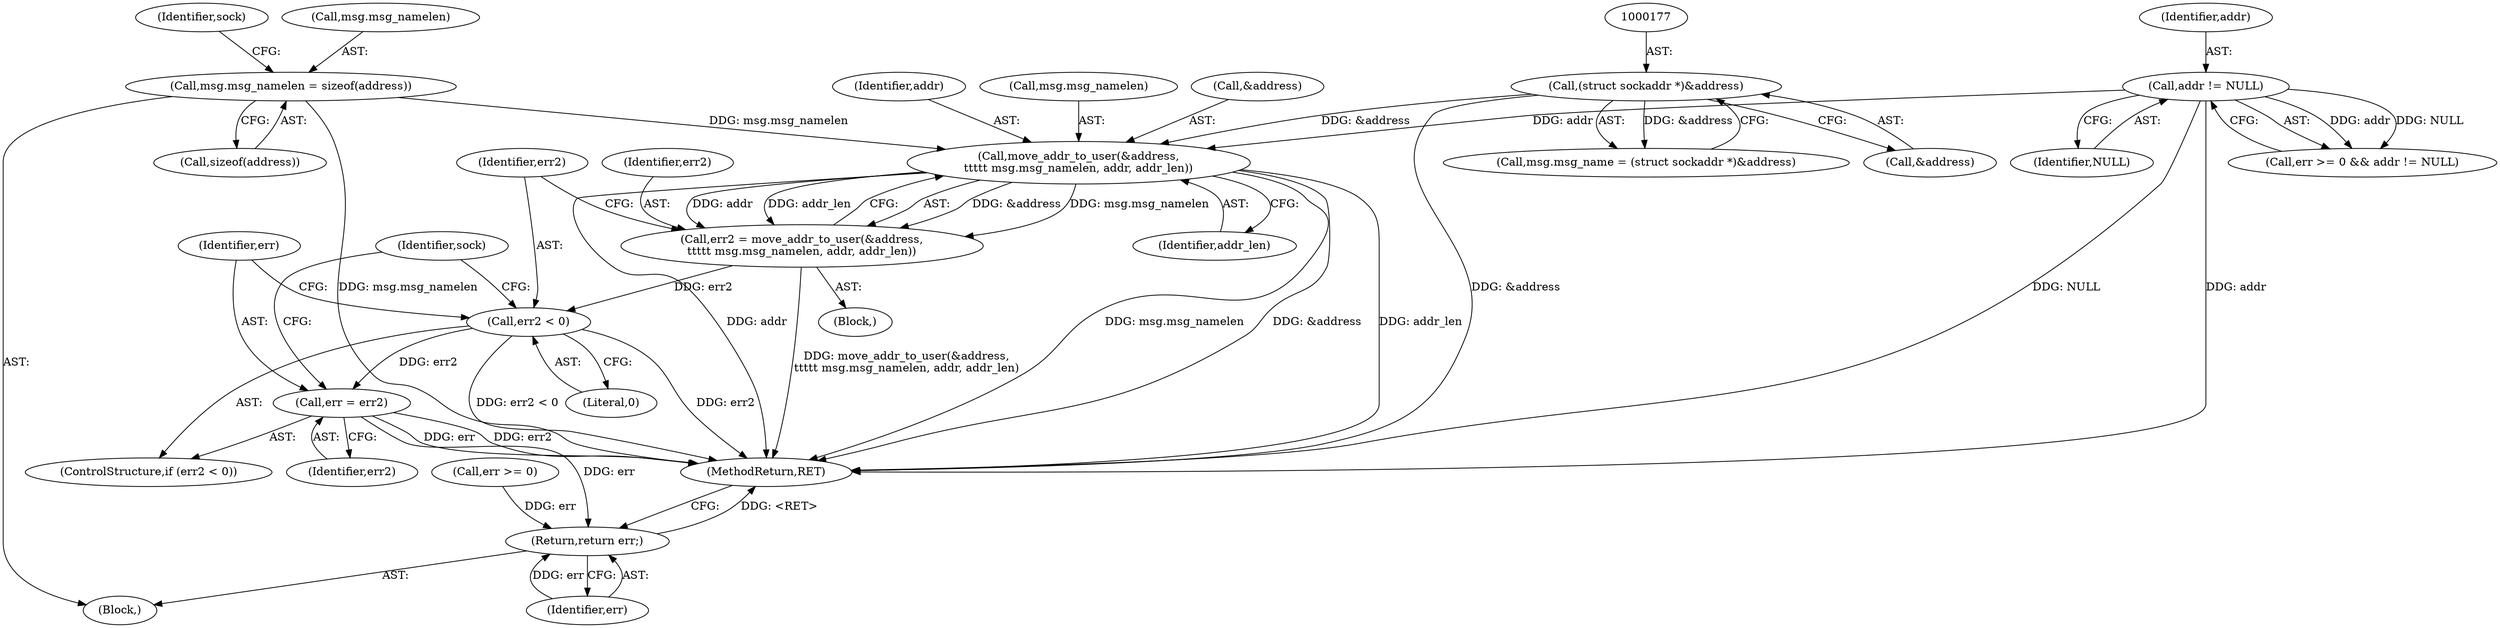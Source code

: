 digraph "1_linux_f3d3342602f8bcbf37d7c46641cb9bca7618eb1c_30@API" {
"1000216" [label="(Call,move_addr_to_user(&address,\n\t\t\t\t\t msg.msg_namelen, addr, addr_len))"];
"1000176" [label="(Call,(struct sockaddr *)&address)"];
"1000180" [label="(Call,msg.msg_namelen = sizeof(address))"];
"1000210" [label="(Call,addr != NULL)"];
"1000214" [label="(Call,err2 = move_addr_to_user(&address,\n\t\t\t\t\t msg.msg_namelen, addr, addr_len))"];
"1000225" [label="(Call,err2 < 0)"];
"1000228" [label="(Call,err = err2)"];
"1000237" [label="(Return,return err;)"];
"1000226" [label="(Identifier,err2)"];
"1000213" [label="(Block,)"];
"1000223" [label="(Identifier,addr_len)"];
"1000233" [label="(Identifier,sock)"];
"1000237" [label="(Return,return err;)"];
"1000219" [label="(Call,msg.msg_namelen)"];
"1000172" [label="(Call,msg.msg_name = (struct sockaddr *)&address)"];
"1000214" [label="(Call,err2 = move_addr_to_user(&address,\n\t\t\t\t\t msg.msg_namelen, addr, addr_len))"];
"1000210" [label="(Call,addr != NULL)"];
"1000224" [label="(ControlStructure,if (err2 < 0))"];
"1000190" [label="(Identifier,sock)"];
"1000239" [label="(MethodReturn,RET)"];
"1000176" [label="(Call,(struct sockaddr *)&address)"];
"1000181" [label="(Call,msg.msg_namelen)"];
"1000217" [label="(Call,&address)"];
"1000206" [label="(Call,err >= 0 && addr != NULL)"];
"1000222" [label="(Identifier,addr)"];
"1000114" [label="(Block,)"];
"1000230" [label="(Identifier,err2)"];
"1000212" [label="(Identifier,NULL)"];
"1000229" [label="(Identifier,err)"];
"1000225" [label="(Call,err2 < 0)"];
"1000238" [label="(Identifier,err)"];
"1000228" [label="(Call,err = err2)"];
"1000211" [label="(Identifier,addr)"];
"1000180" [label="(Call,msg.msg_namelen = sizeof(address))"];
"1000215" [label="(Identifier,err2)"];
"1000178" [label="(Call,&address)"];
"1000207" [label="(Call,err >= 0)"];
"1000227" [label="(Literal,0)"];
"1000216" [label="(Call,move_addr_to_user(&address,\n\t\t\t\t\t msg.msg_namelen, addr, addr_len))"];
"1000184" [label="(Call,sizeof(address))"];
"1000216" -> "1000214"  [label="AST: "];
"1000216" -> "1000223"  [label="CFG: "];
"1000217" -> "1000216"  [label="AST: "];
"1000219" -> "1000216"  [label="AST: "];
"1000222" -> "1000216"  [label="AST: "];
"1000223" -> "1000216"  [label="AST: "];
"1000214" -> "1000216"  [label="CFG: "];
"1000216" -> "1000239"  [label="DDG: addr_len"];
"1000216" -> "1000239"  [label="DDG: msg.msg_namelen"];
"1000216" -> "1000239"  [label="DDG: &address"];
"1000216" -> "1000239"  [label="DDG: addr"];
"1000216" -> "1000214"  [label="DDG: &address"];
"1000216" -> "1000214"  [label="DDG: msg.msg_namelen"];
"1000216" -> "1000214"  [label="DDG: addr"];
"1000216" -> "1000214"  [label="DDG: addr_len"];
"1000176" -> "1000216"  [label="DDG: &address"];
"1000180" -> "1000216"  [label="DDG: msg.msg_namelen"];
"1000210" -> "1000216"  [label="DDG: addr"];
"1000176" -> "1000172"  [label="AST: "];
"1000176" -> "1000178"  [label="CFG: "];
"1000177" -> "1000176"  [label="AST: "];
"1000178" -> "1000176"  [label="AST: "];
"1000172" -> "1000176"  [label="CFG: "];
"1000176" -> "1000239"  [label="DDG: &address"];
"1000176" -> "1000172"  [label="DDG: &address"];
"1000180" -> "1000114"  [label="AST: "];
"1000180" -> "1000184"  [label="CFG: "];
"1000181" -> "1000180"  [label="AST: "];
"1000184" -> "1000180"  [label="AST: "];
"1000190" -> "1000180"  [label="CFG: "];
"1000180" -> "1000239"  [label="DDG: msg.msg_namelen"];
"1000210" -> "1000206"  [label="AST: "];
"1000210" -> "1000212"  [label="CFG: "];
"1000211" -> "1000210"  [label="AST: "];
"1000212" -> "1000210"  [label="AST: "];
"1000206" -> "1000210"  [label="CFG: "];
"1000210" -> "1000239"  [label="DDG: NULL"];
"1000210" -> "1000239"  [label="DDG: addr"];
"1000210" -> "1000206"  [label="DDG: addr"];
"1000210" -> "1000206"  [label="DDG: NULL"];
"1000214" -> "1000213"  [label="AST: "];
"1000215" -> "1000214"  [label="AST: "];
"1000226" -> "1000214"  [label="CFG: "];
"1000214" -> "1000239"  [label="DDG: move_addr_to_user(&address,\n\t\t\t\t\t msg.msg_namelen, addr, addr_len)"];
"1000214" -> "1000225"  [label="DDG: err2"];
"1000225" -> "1000224"  [label="AST: "];
"1000225" -> "1000227"  [label="CFG: "];
"1000226" -> "1000225"  [label="AST: "];
"1000227" -> "1000225"  [label="AST: "];
"1000229" -> "1000225"  [label="CFG: "];
"1000233" -> "1000225"  [label="CFG: "];
"1000225" -> "1000239"  [label="DDG: err2 < 0"];
"1000225" -> "1000239"  [label="DDG: err2"];
"1000225" -> "1000228"  [label="DDG: err2"];
"1000228" -> "1000224"  [label="AST: "];
"1000228" -> "1000230"  [label="CFG: "];
"1000229" -> "1000228"  [label="AST: "];
"1000230" -> "1000228"  [label="AST: "];
"1000233" -> "1000228"  [label="CFG: "];
"1000228" -> "1000239"  [label="DDG: err"];
"1000228" -> "1000239"  [label="DDG: err2"];
"1000228" -> "1000237"  [label="DDG: err"];
"1000237" -> "1000114"  [label="AST: "];
"1000237" -> "1000238"  [label="CFG: "];
"1000238" -> "1000237"  [label="AST: "];
"1000239" -> "1000237"  [label="CFG: "];
"1000237" -> "1000239"  [label="DDG: <RET>"];
"1000238" -> "1000237"  [label="DDG: err"];
"1000207" -> "1000237"  [label="DDG: err"];
}
